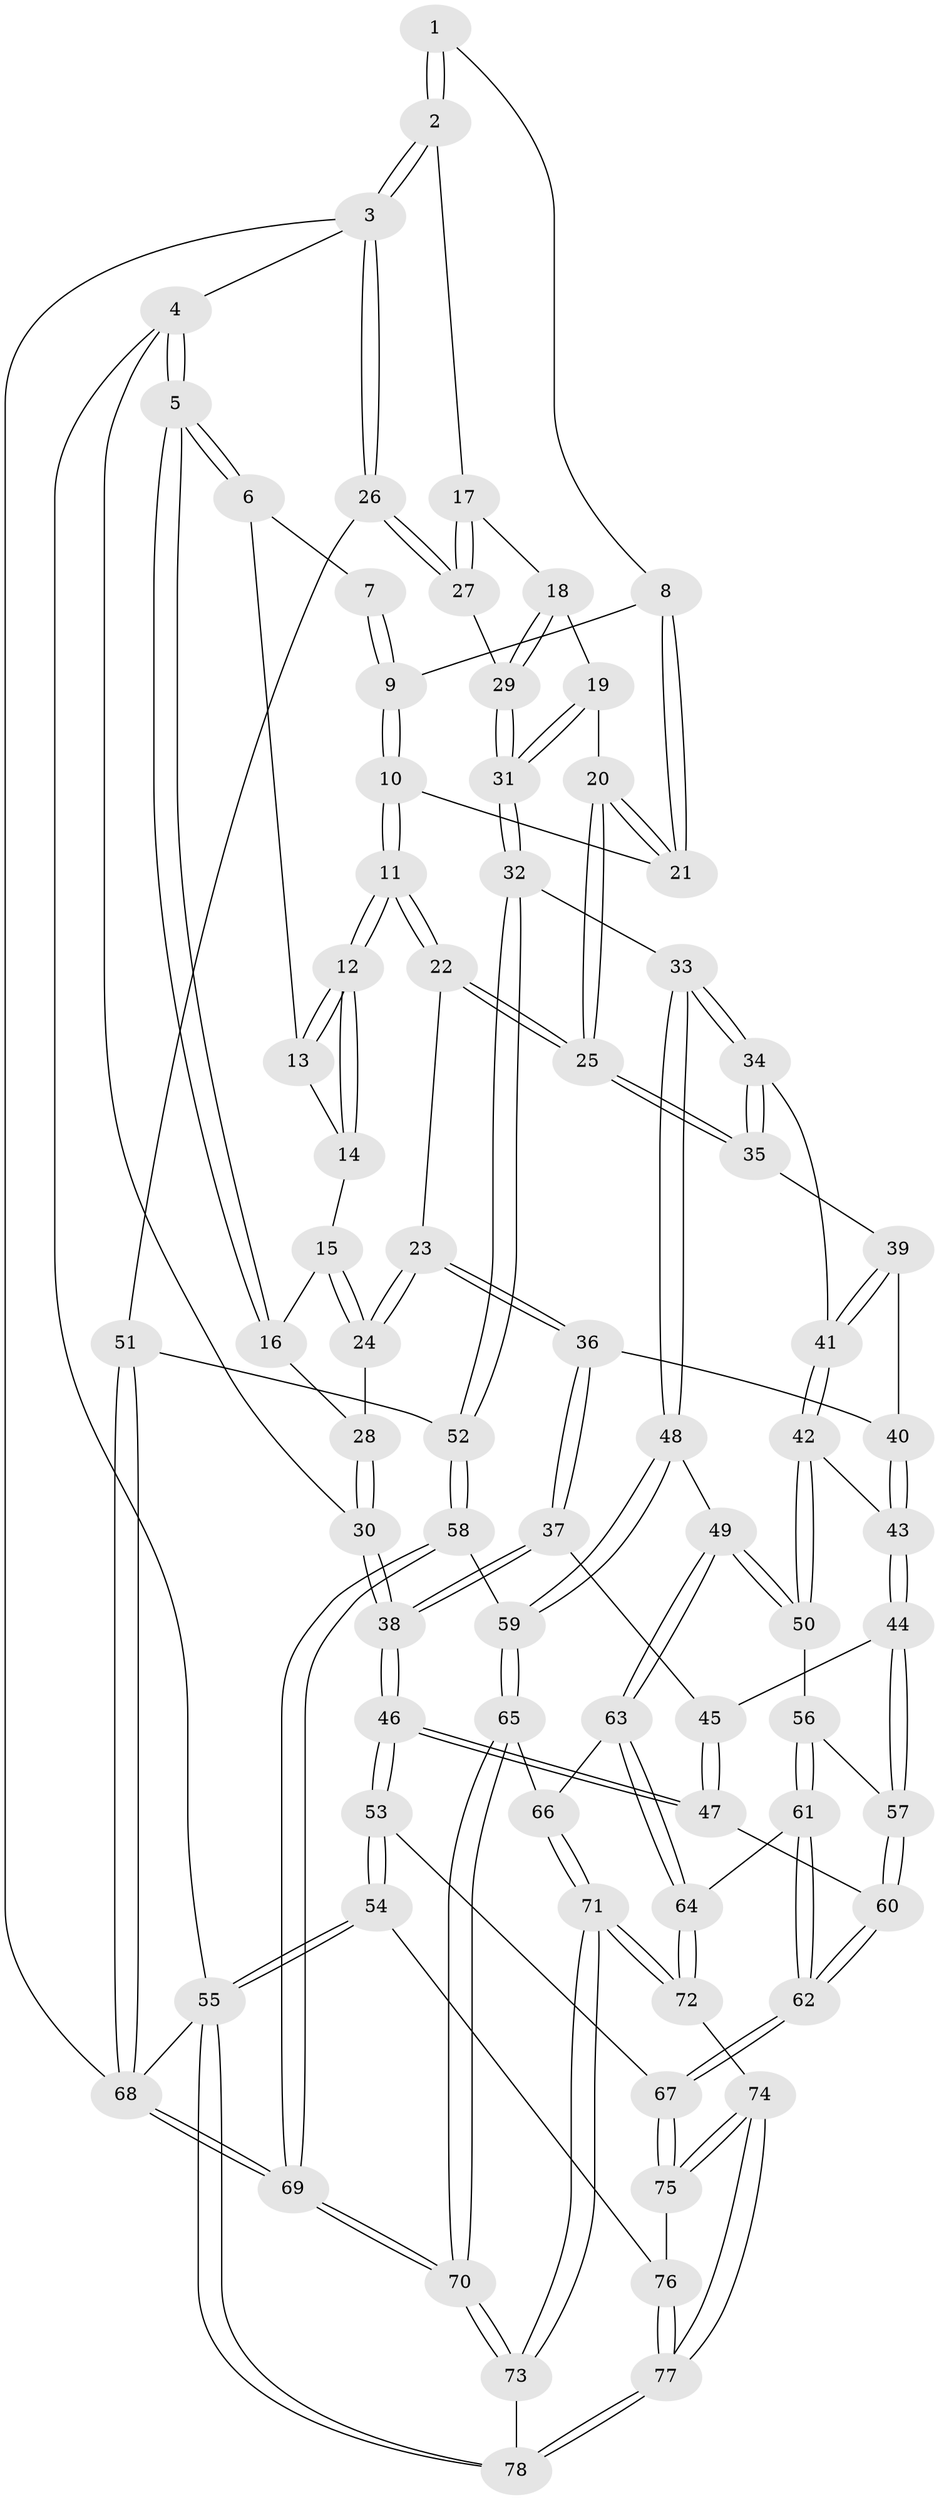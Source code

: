 // Generated by graph-tools (version 1.1) at 2025/17/03/09/25 04:17:14]
// undirected, 78 vertices, 192 edges
graph export_dot {
graph [start="1"]
  node [color=gray90,style=filled];
  1 [pos="+0.6351942609991668+0"];
  2 [pos="+0.9589664819251049+0"];
  3 [pos="+1+0"];
  4 [pos="+0+0"];
  5 [pos="+0+0"];
  6 [pos="+0.2817273026282389+0"];
  7 [pos="+0.516604007950687+0"];
  8 [pos="+0.6055799064011693+0.04459986851023166"];
  9 [pos="+0.49431885435828204+0.04462059751548018"];
  10 [pos="+0.45971305976272614+0.10670405654407034"];
  11 [pos="+0.4027780215927004+0.15510137011624742"];
  12 [pos="+0.38394360473999717+0.12656387570410937"];
  13 [pos="+0.29629637213144966+0"];
  14 [pos="+0.22162464847058036+0.09349252011220627"];
  15 [pos="+0.1846770512400877+0.11634225521892869"];
  16 [pos="+0+0"];
  17 [pos="+0.8308472891957831+0.053375729903859755"];
  18 [pos="+0.8046016915769247+0.08559147383738894"];
  19 [pos="+0.7315989537225375+0.14512758351644847"];
  20 [pos="+0.6482197530097131+0.12560789401771724"];
  21 [pos="+0.6260692579336236+0.10261496475522885"];
  22 [pos="+0.402260847233383+0.20208669373298815"];
  23 [pos="+0.25050875907471015+0.2678421894964578"];
  24 [pos="+0.18494531664676178+0.19804408406460566"];
  25 [pos="+0.4773281519508369+0.2719778818199603"];
  26 [pos="+1+0.3349478660654151"];
  27 [pos="+1+0.31805496982475645"];
  28 [pos="+0.15970992106221393+0.1985613690373602"];
  29 [pos="+0.8982439721970097+0.3200508531229398"];
  30 [pos="+0+0.22692271317739868"];
  31 [pos="+0.7152584273135842+0.37510616851280726"];
  32 [pos="+0.709203643552884+0.3828596866458653"];
  33 [pos="+0.5991929816922416+0.4202452195919489"];
  34 [pos="+0.533792744040891+0.3526671172269024"];
  35 [pos="+0.4843639847580913+0.2858843744956153"];
  36 [pos="+0.22856849395968182+0.322610094642844"];
  37 [pos="+0.2063652841116529+0.339316829512051"];
  38 [pos="+0+0.23618540653251419"];
  39 [pos="+0.33533410330993957+0.3986670625885159"];
  40 [pos="+0.26337975466110075+0.3593882683566331"];
  41 [pos="+0.3521381927276944+0.4317243114945742"];
  42 [pos="+0.35114591480312257+0.506906484094685"];
  43 [pos="+0.29889415475779385+0.5200885130360328"];
  44 [pos="+0.27050842279838994+0.5378472894428044"];
  45 [pos="+0.18505982654738976+0.38298034638090395"];
  46 [pos="+0+0.5911084757131645"];
  47 [pos="+0+0.5691768010798959"];
  48 [pos="+0.5716422158865804+0.49160351687721676"];
  49 [pos="+0.5282209562421221+0.5550872332657141"];
  50 [pos="+0.41012307296812994+0.525723809854511"];
  51 [pos="+1+0.5446087487425664"];
  52 [pos="+0.9167619259894715+0.6101222354549435"];
  53 [pos="+0+0.6128130806680516"];
  54 [pos="+0+0.7181354357894127"];
  55 [pos="+0+1"];
  56 [pos="+0.3106174585900383+0.6451416164424226"];
  57 [pos="+0.2671050389285191+0.5421238426416048"];
  58 [pos="+0.8729869544515284+0.6641281159419006"];
  59 [pos="+0.8334075872783944+0.692573261991361"];
  60 [pos="+0.09846468221962629+0.5918734816573218"];
  61 [pos="+0.3433718340002178+0.7485683261384375"];
  62 [pos="+0.2883242912018495+0.7804562014407423"];
  63 [pos="+0.5172049838377203+0.662725561314159"];
  64 [pos="+0.4776180694828323+0.7306736448475408"];
  65 [pos="+0.826093373501489+0.7016801461480712"];
  66 [pos="+0.7697384066374477+0.7290801093560271"];
  67 [pos="+0.25627895028143155+0.8350431401605256"];
  68 [pos="+1+1"];
  69 [pos="+1+1"];
  70 [pos="+0.9801376409563974+1"];
  71 [pos="+0.6180703983501872+0.9969915138617755"];
  72 [pos="+0.5586349295738504+0.9083717491284695"];
  73 [pos="+0.6479080625964037+1"];
  74 [pos="+0.23978572677151747+0.9224660650360161"];
  75 [pos="+0.24287858728052958+0.8770574332963215"];
  76 [pos="+0+0.7509703328658505"];
  77 [pos="+0.22753932603467786+0.9729819954141854"];
  78 [pos="+0.20725869491046706+1"];
  1 -- 2;
  1 -- 2;
  1 -- 8;
  2 -- 3;
  2 -- 3;
  2 -- 17;
  3 -- 4;
  3 -- 26;
  3 -- 26;
  3 -- 68;
  4 -- 5;
  4 -- 5;
  4 -- 30;
  4 -- 55;
  5 -- 6;
  5 -- 6;
  5 -- 16;
  5 -- 16;
  6 -- 7;
  6 -- 13;
  7 -- 9;
  7 -- 9;
  8 -- 9;
  8 -- 21;
  8 -- 21;
  9 -- 10;
  9 -- 10;
  10 -- 11;
  10 -- 11;
  10 -- 21;
  11 -- 12;
  11 -- 12;
  11 -- 22;
  11 -- 22;
  12 -- 13;
  12 -- 13;
  12 -- 14;
  12 -- 14;
  13 -- 14;
  14 -- 15;
  15 -- 16;
  15 -- 24;
  15 -- 24;
  16 -- 28;
  17 -- 18;
  17 -- 27;
  17 -- 27;
  18 -- 19;
  18 -- 29;
  18 -- 29;
  19 -- 20;
  19 -- 31;
  19 -- 31;
  20 -- 21;
  20 -- 21;
  20 -- 25;
  20 -- 25;
  22 -- 23;
  22 -- 25;
  22 -- 25;
  23 -- 24;
  23 -- 24;
  23 -- 36;
  23 -- 36;
  24 -- 28;
  25 -- 35;
  25 -- 35;
  26 -- 27;
  26 -- 27;
  26 -- 51;
  27 -- 29;
  28 -- 30;
  28 -- 30;
  29 -- 31;
  29 -- 31;
  30 -- 38;
  30 -- 38;
  31 -- 32;
  31 -- 32;
  32 -- 33;
  32 -- 52;
  32 -- 52;
  33 -- 34;
  33 -- 34;
  33 -- 48;
  33 -- 48;
  34 -- 35;
  34 -- 35;
  34 -- 41;
  35 -- 39;
  36 -- 37;
  36 -- 37;
  36 -- 40;
  37 -- 38;
  37 -- 38;
  37 -- 45;
  38 -- 46;
  38 -- 46;
  39 -- 40;
  39 -- 41;
  39 -- 41;
  40 -- 43;
  40 -- 43;
  41 -- 42;
  41 -- 42;
  42 -- 43;
  42 -- 50;
  42 -- 50;
  43 -- 44;
  43 -- 44;
  44 -- 45;
  44 -- 57;
  44 -- 57;
  45 -- 47;
  45 -- 47;
  46 -- 47;
  46 -- 47;
  46 -- 53;
  46 -- 53;
  47 -- 60;
  48 -- 49;
  48 -- 59;
  48 -- 59;
  49 -- 50;
  49 -- 50;
  49 -- 63;
  49 -- 63;
  50 -- 56;
  51 -- 52;
  51 -- 68;
  51 -- 68;
  52 -- 58;
  52 -- 58;
  53 -- 54;
  53 -- 54;
  53 -- 67;
  54 -- 55;
  54 -- 55;
  54 -- 76;
  55 -- 78;
  55 -- 78;
  55 -- 68;
  56 -- 57;
  56 -- 61;
  56 -- 61;
  57 -- 60;
  57 -- 60;
  58 -- 59;
  58 -- 69;
  58 -- 69;
  59 -- 65;
  59 -- 65;
  60 -- 62;
  60 -- 62;
  61 -- 62;
  61 -- 62;
  61 -- 64;
  62 -- 67;
  62 -- 67;
  63 -- 64;
  63 -- 64;
  63 -- 66;
  64 -- 72;
  64 -- 72;
  65 -- 66;
  65 -- 70;
  65 -- 70;
  66 -- 71;
  66 -- 71;
  67 -- 75;
  67 -- 75;
  68 -- 69;
  68 -- 69;
  69 -- 70;
  69 -- 70;
  70 -- 73;
  70 -- 73;
  71 -- 72;
  71 -- 72;
  71 -- 73;
  71 -- 73;
  72 -- 74;
  73 -- 78;
  74 -- 75;
  74 -- 75;
  74 -- 77;
  74 -- 77;
  75 -- 76;
  76 -- 77;
  76 -- 77;
  77 -- 78;
  77 -- 78;
}
